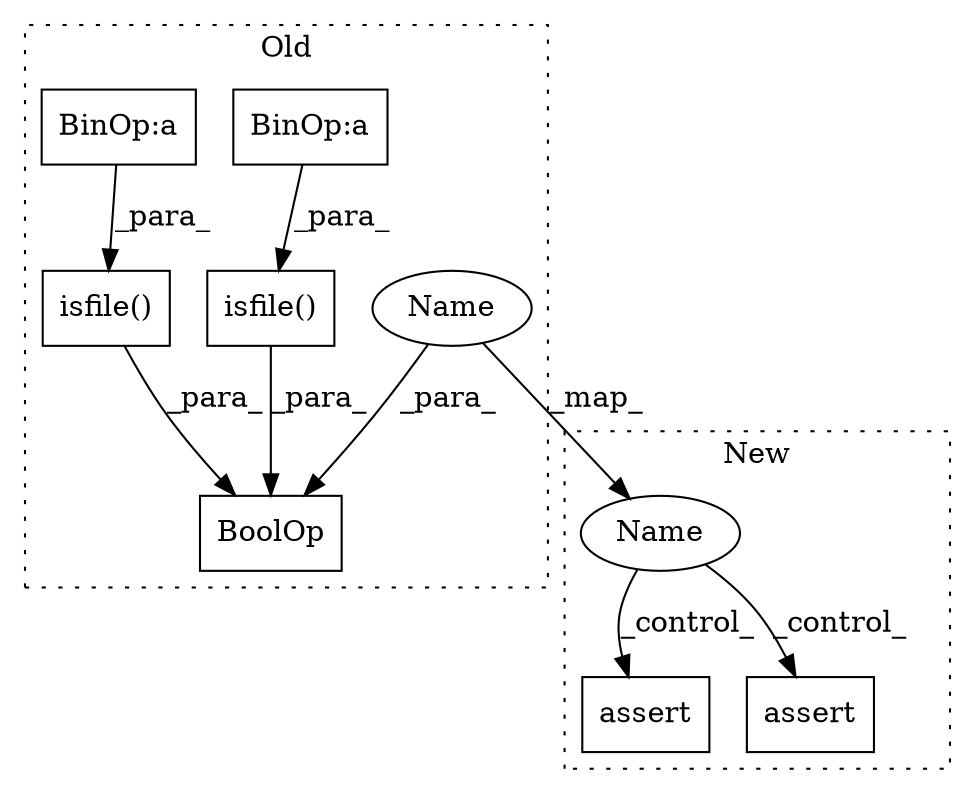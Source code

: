 digraph G {
subgraph cluster0 {
1 [label="isfile()" a="75" s="11745,11805" l="32,1" shape="box"];
3 [label="BoolOp" a="72" s="11656" l="150" shape="box"];
4 [label="BinOp:a" a="82" s="11727" l="1" shape="box"];
5 [label="BinOp:a" a="82" s="11796" l="1" shape="box"];
6 [label="isfile()" a="75" s="11680,11739" l="28,1" shape="box"];
8 [label="Name" a="87" s="11656" l="19" shape="ellipse"];
label = "Old";
style="dotted";
}
subgraph cluster1 {
2 [label="assert" a="65" s="12830" l="7" shape="box"];
7 [label="Name" a="87" s="12801" l="19" shape="ellipse"];
9 [label="assert" a="65" s="12903" l="7" shape="box"];
label = "New";
style="dotted";
}
1 -> 3 [label="_para_"];
4 -> 6 [label="_para_"];
5 -> 1 [label="_para_"];
6 -> 3 [label="_para_"];
7 -> 2 [label="_control_"];
7 -> 9 [label="_control_"];
8 -> 3 [label="_para_"];
8 -> 7 [label="_map_"];
}